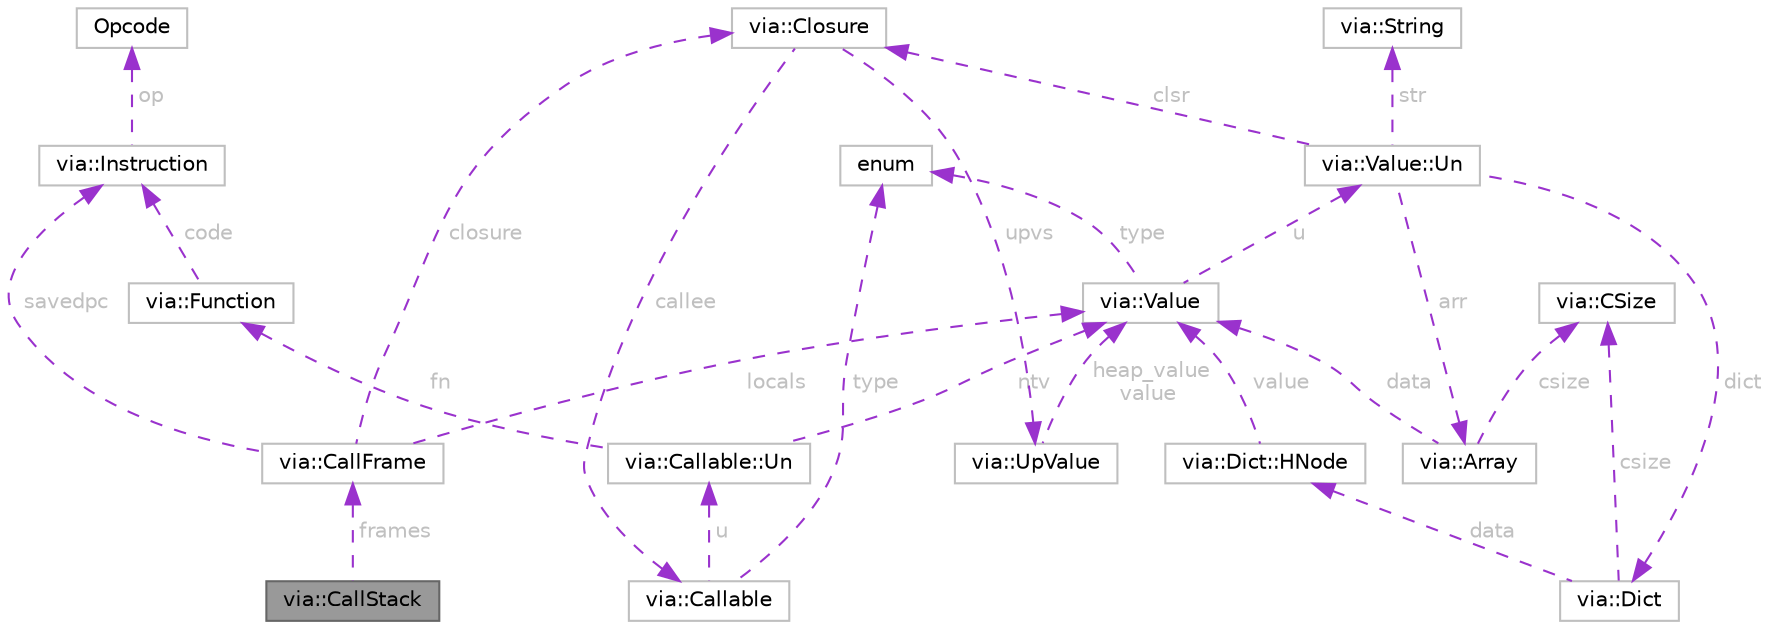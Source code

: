 digraph "via::CallStack"
{
 // LATEX_PDF_SIZE
  bgcolor="transparent";
  edge [fontname=Helvetica,fontsize=10,labelfontname=Helvetica,labelfontsize=10];
  node [fontname=Helvetica,fontsize=10,shape=box,height=0.2,width=0.4];
  Node1 [id="Node000001",label="via::CallStack",height=0.2,width=0.4,color="gray40", fillcolor="grey60", style="filled", fontcolor="black",tooltip=" "];
  Node2 -> Node1 [id="edge25_Node000001_Node000002",dir="back",color="darkorchid3",style="dashed",tooltip=" ",label=" frames",fontcolor="grey" ];
  Node2 [id="Node000002",label="via::CallFrame",height=0.2,width=0.4,color="grey75", fillcolor="white", style="filled",URL="$structvia_1_1CallFrame.html",tooltip=" "];
  Node3 -> Node2 [id="edge26_Node000002_Node000003",dir="back",color="darkorchid3",style="dashed",tooltip=" ",label=" closure",fontcolor="grey" ];
  Node3 [id="Node000003",label="via::Closure",height=0.2,width=0.4,color="grey75", fillcolor="white", style="filled",URL="$structvia_1_1Closure.html",tooltip=" "];
  Node4 -> Node3 [id="edge27_Node000003_Node000004",dir="back",color="darkorchid3",style="dashed",tooltip=" ",label=" callee",fontcolor="grey" ];
  Node4 [id="Node000004",label="via::Callable",height=0.2,width=0.4,color="grey75", fillcolor="white", style="filled",URL="$structvia_1_1Callable.html",tooltip=" "];
  Node5 -> Node4 [id="edge28_Node000004_Node000005",dir="back",color="darkorchid3",style="dashed",tooltip=" ",label=" type",fontcolor="grey" ];
  Node5 [id="Node000005",label="enum",height=0.2,width=0.4,color="grey75", fillcolor="white", style="filled",tooltip=" "];
  Node6 -> Node4 [id="edge29_Node000004_Node000006",dir="back",color="darkorchid3",style="dashed",tooltip=" ",label=" u",fontcolor="grey" ];
  Node6 [id="Node000006",label="via::Callable::Un",height=0.2,width=0.4,color="grey75", fillcolor="white", style="filled",URL="$unionvia_1_1Callable_1_1Un.html",tooltip=" "];
  Node7 -> Node6 [id="edge30_Node000006_Node000007",dir="back",color="darkorchid3",style="dashed",tooltip=" ",label=" fn",fontcolor="grey" ];
  Node7 [id="Node000007",label="via::Function",height=0.2,width=0.4,color="grey75", fillcolor="white", style="filled",URL="$structvia_1_1Function.html",tooltip=" "];
  Node8 -> Node7 [id="edge31_Node000007_Node000008",dir="back",color="darkorchid3",style="dashed",tooltip=" ",label=" code",fontcolor="grey" ];
  Node8 [id="Node000008",label="via::Instruction",height=0.2,width=0.4,color="grey75", fillcolor="white", style="filled",URL="$structvia_1_1Instruction.html",tooltip=" "];
  Node9 -> Node8 [id="edge32_Node000008_Node000009",dir="back",color="darkorchid3",style="dashed",tooltip=" ",label=" op",fontcolor="grey" ];
  Node9 [id="Node000009",label="Opcode",height=0.2,width=0.4,color="grey75", fillcolor="white", style="filled",tooltip=" "];
  Node10 -> Node6 [id="edge33_Node000006_Node000010",dir="back",color="darkorchid3",style="dashed",tooltip=" ",label=" ntv",fontcolor="grey" ];
  Node10 [id="Node000010",label="via::Value",height=0.2,width=0.4,color="grey75", fillcolor="white", style="filled",URL="$structvia_1_1Value.html",tooltip=" "];
  Node5 -> Node10 [id="edge34_Node000010_Node000005",dir="back",color="darkorchid3",style="dashed",tooltip=" ",label=" type",fontcolor="grey" ];
  Node11 -> Node10 [id="edge35_Node000010_Node000011",dir="back",color="darkorchid3",style="dashed",tooltip=" ",label=" u",fontcolor="grey" ];
  Node11 [id="Node000011",label="via::Value::Un",height=0.2,width=0.4,color="grey75", fillcolor="white", style="filled",URL="$unionvia_1_1Value_1_1Un.html",tooltip=" "];
  Node12 -> Node11 [id="edge36_Node000011_Node000012",dir="back",color="darkorchid3",style="dashed",tooltip=" ",label=" str",fontcolor="grey" ];
  Node12 [id="Node000012",label="via::String",height=0.2,width=0.4,color="grey75", fillcolor="white", style="filled",URL="$structvia_1_1String.html",tooltip=" "];
  Node13 -> Node11 [id="edge37_Node000011_Node000013",dir="back",color="darkorchid3",style="dashed",tooltip=" ",label=" arr",fontcolor="grey" ];
  Node13 [id="Node000013",label="via::Array",height=0.2,width=0.4,color="grey75", fillcolor="white", style="filled",URL="$structvia_1_1Array.html",tooltip=" "];
  Node10 -> Node13 [id="edge38_Node000013_Node000010",dir="back",color="darkorchid3",style="dashed",tooltip=" ",label=" data",fontcolor="grey" ];
  Node14 -> Node13 [id="edge39_Node000013_Node000014",dir="back",color="darkorchid3",style="dashed",tooltip=" ",label=" csize",fontcolor="grey" ];
  Node14 [id="Node000014",label="via::CSize",height=0.2,width=0.4,color="grey75", fillcolor="white", style="filled",URL="$structvia_1_1CSize.html",tooltip=" "];
  Node15 -> Node11 [id="edge40_Node000011_Node000015",dir="back",color="darkorchid3",style="dashed",tooltip=" ",label=" dict",fontcolor="grey" ];
  Node15 [id="Node000015",label="via::Dict",height=0.2,width=0.4,color="grey75", fillcolor="white", style="filled",URL="$structvia_1_1Dict.html",tooltip=" "];
  Node16 -> Node15 [id="edge41_Node000015_Node000016",dir="back",color="darkorchid3",style="dashed",tooltip=" ",label=" data",fontcolor="grey" ];
  Node16 [id="Node000016",label="via::Dict::HNode",height=0.2,width=0.4,color="grey75", fillcolor="white", style="filled",URL="$structvia_1_1Dict_1_1HNode.html",tooltip=" "];
  Node10 -> Node16 [id="edge42_Node000016_Node000010",dir="back",color="darkorchid3",style="dashed",tooltip=" ",label=" value",fontcolor="grey" ];
  Node14 -> Node15 [id="edge43_Node000015_Node000014",dir="back",color="darkorchid3",style="dashed",tooltip=" ",label=" csize",fontcolor="grey" ];
  Node3 -> Node11 [id="edge44_Node000011_Node000003",dir="back",color="darkorchid3",style="dashed",tooltip=" ",label=" clsr",fontcolor="grey" ];
  Node17 -> Node3 [id="edge45_Node000003_Node000017",dir="back",color="darkorchid3",style="dashed",tooltip=" ",label=" upvs",fontcolor="grey" ];
  Node17 [id="Node000017",label="via::UpValue",height=0.2,width=0.4,color="grey75", fillcolor="white", style="filled",URL="$structvia_1_1UpValue.html",tooltip=" "];
  Node10 -> Node17 [id="edge46_Node000017_Node000010",dir="back",color="darkorchid3",style="dashed",tooltip=" ",label=" heap_value\nvalue",fontcolor="grey" ];
  Node10 -> Node2 [id="edge47_Node000002_Node000010",dir="back",color="darkorchid3",style="dashed",tooltip=" ",label=" locals",fontcolor="grey" ];
  Node8 -> Node2 [id="edge48_Node000002_Node000008",dir="back",color="darkorchid3",style="dashed",tooltip=" ",label=" savedpc",fontcolor="grey" ];
}
